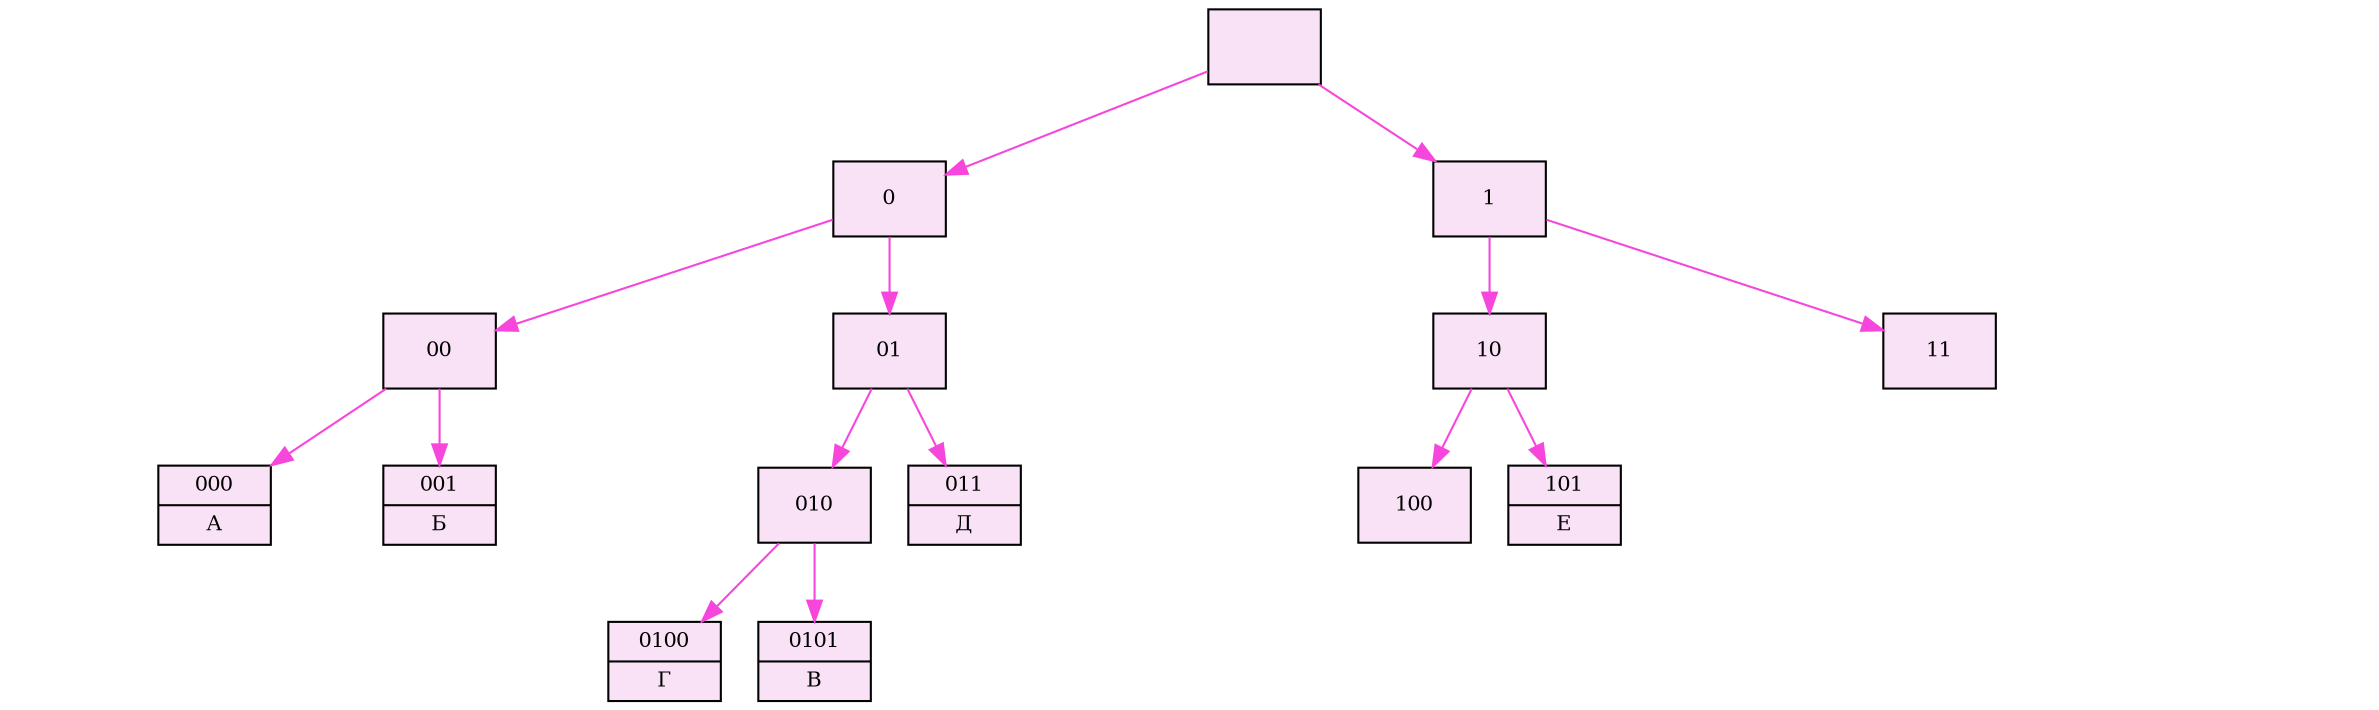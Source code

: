 digraph
{
    graph [dpi = 300];
    rankdir = TB;
    edge[color = "#f646dc"]
    node[shape = record, color = "#000000", fontsize = 10, style =     "filled", fillcolor = "#fae2f6", label = ""];
    bgcolor = "#00000000";
    root

    t0[label = "{0}"];
    t1[label = "{1}"];
    t00[label = "{00}"];
    t01[label = "{01}"];
    t10[label = "{10}"];
    t11[label = "{11}"];
    t000[label = "{000|А}"];
    t001[label = "{001|Б}"];
    t010[label = "{010}"];
    t011[label = "{011|Д}"];
    t100[label = "{100}"];
    t101[label = "{101|Е}"];
    t110[style = invis];
    t111[style = invis];
    t0000[style = invis];
    t0001[style = invis];
    t0010[style = invis];
    t0011[style = invis];
    t0100[label = "{0100|Г}"];
    t0101[label = "{0101|В}"];
    t0110[style = invis];
    t0111[style = invis];
    t1000[style = invis];
    t1001[style = invis];
    t1010[style = invis];
    t1011[style = invis];
    t1100[style = invis];
    t1101[style = invis];
    t1110[style = invis];
    t1111[style = invis];
    root->{t0, t1}
    t0->t00;
    t0->t01;
    t1->t10;
    t1->t11;
    t00->t000;
    t00->t001;
    t01->t010;
    t01->t011;
    t10->t100;
    t10->t101;
    t11->t110[style = invis];
    t11->t111[style = invis];
    t000->t0000[style = invis];
    t000->t0001[style = invis];
    t001->t0010[style = invis];
    t001->t0011[style = invis];
    t010->t0100;
    t010->t0101;
    t011->t0110[style = invis];
    t011->t0111[style = invis];
    t100->t1000[style = invis];
    t100->t1001[style = invis];
    t101->t1010[style = invis];
    t101->t1011[style = invis];
    t110->t1100[style = invis];
    t110->t1101[style = invis];
    t111->t1110[style = invis];
    t111->t1111[style = invis];

}
